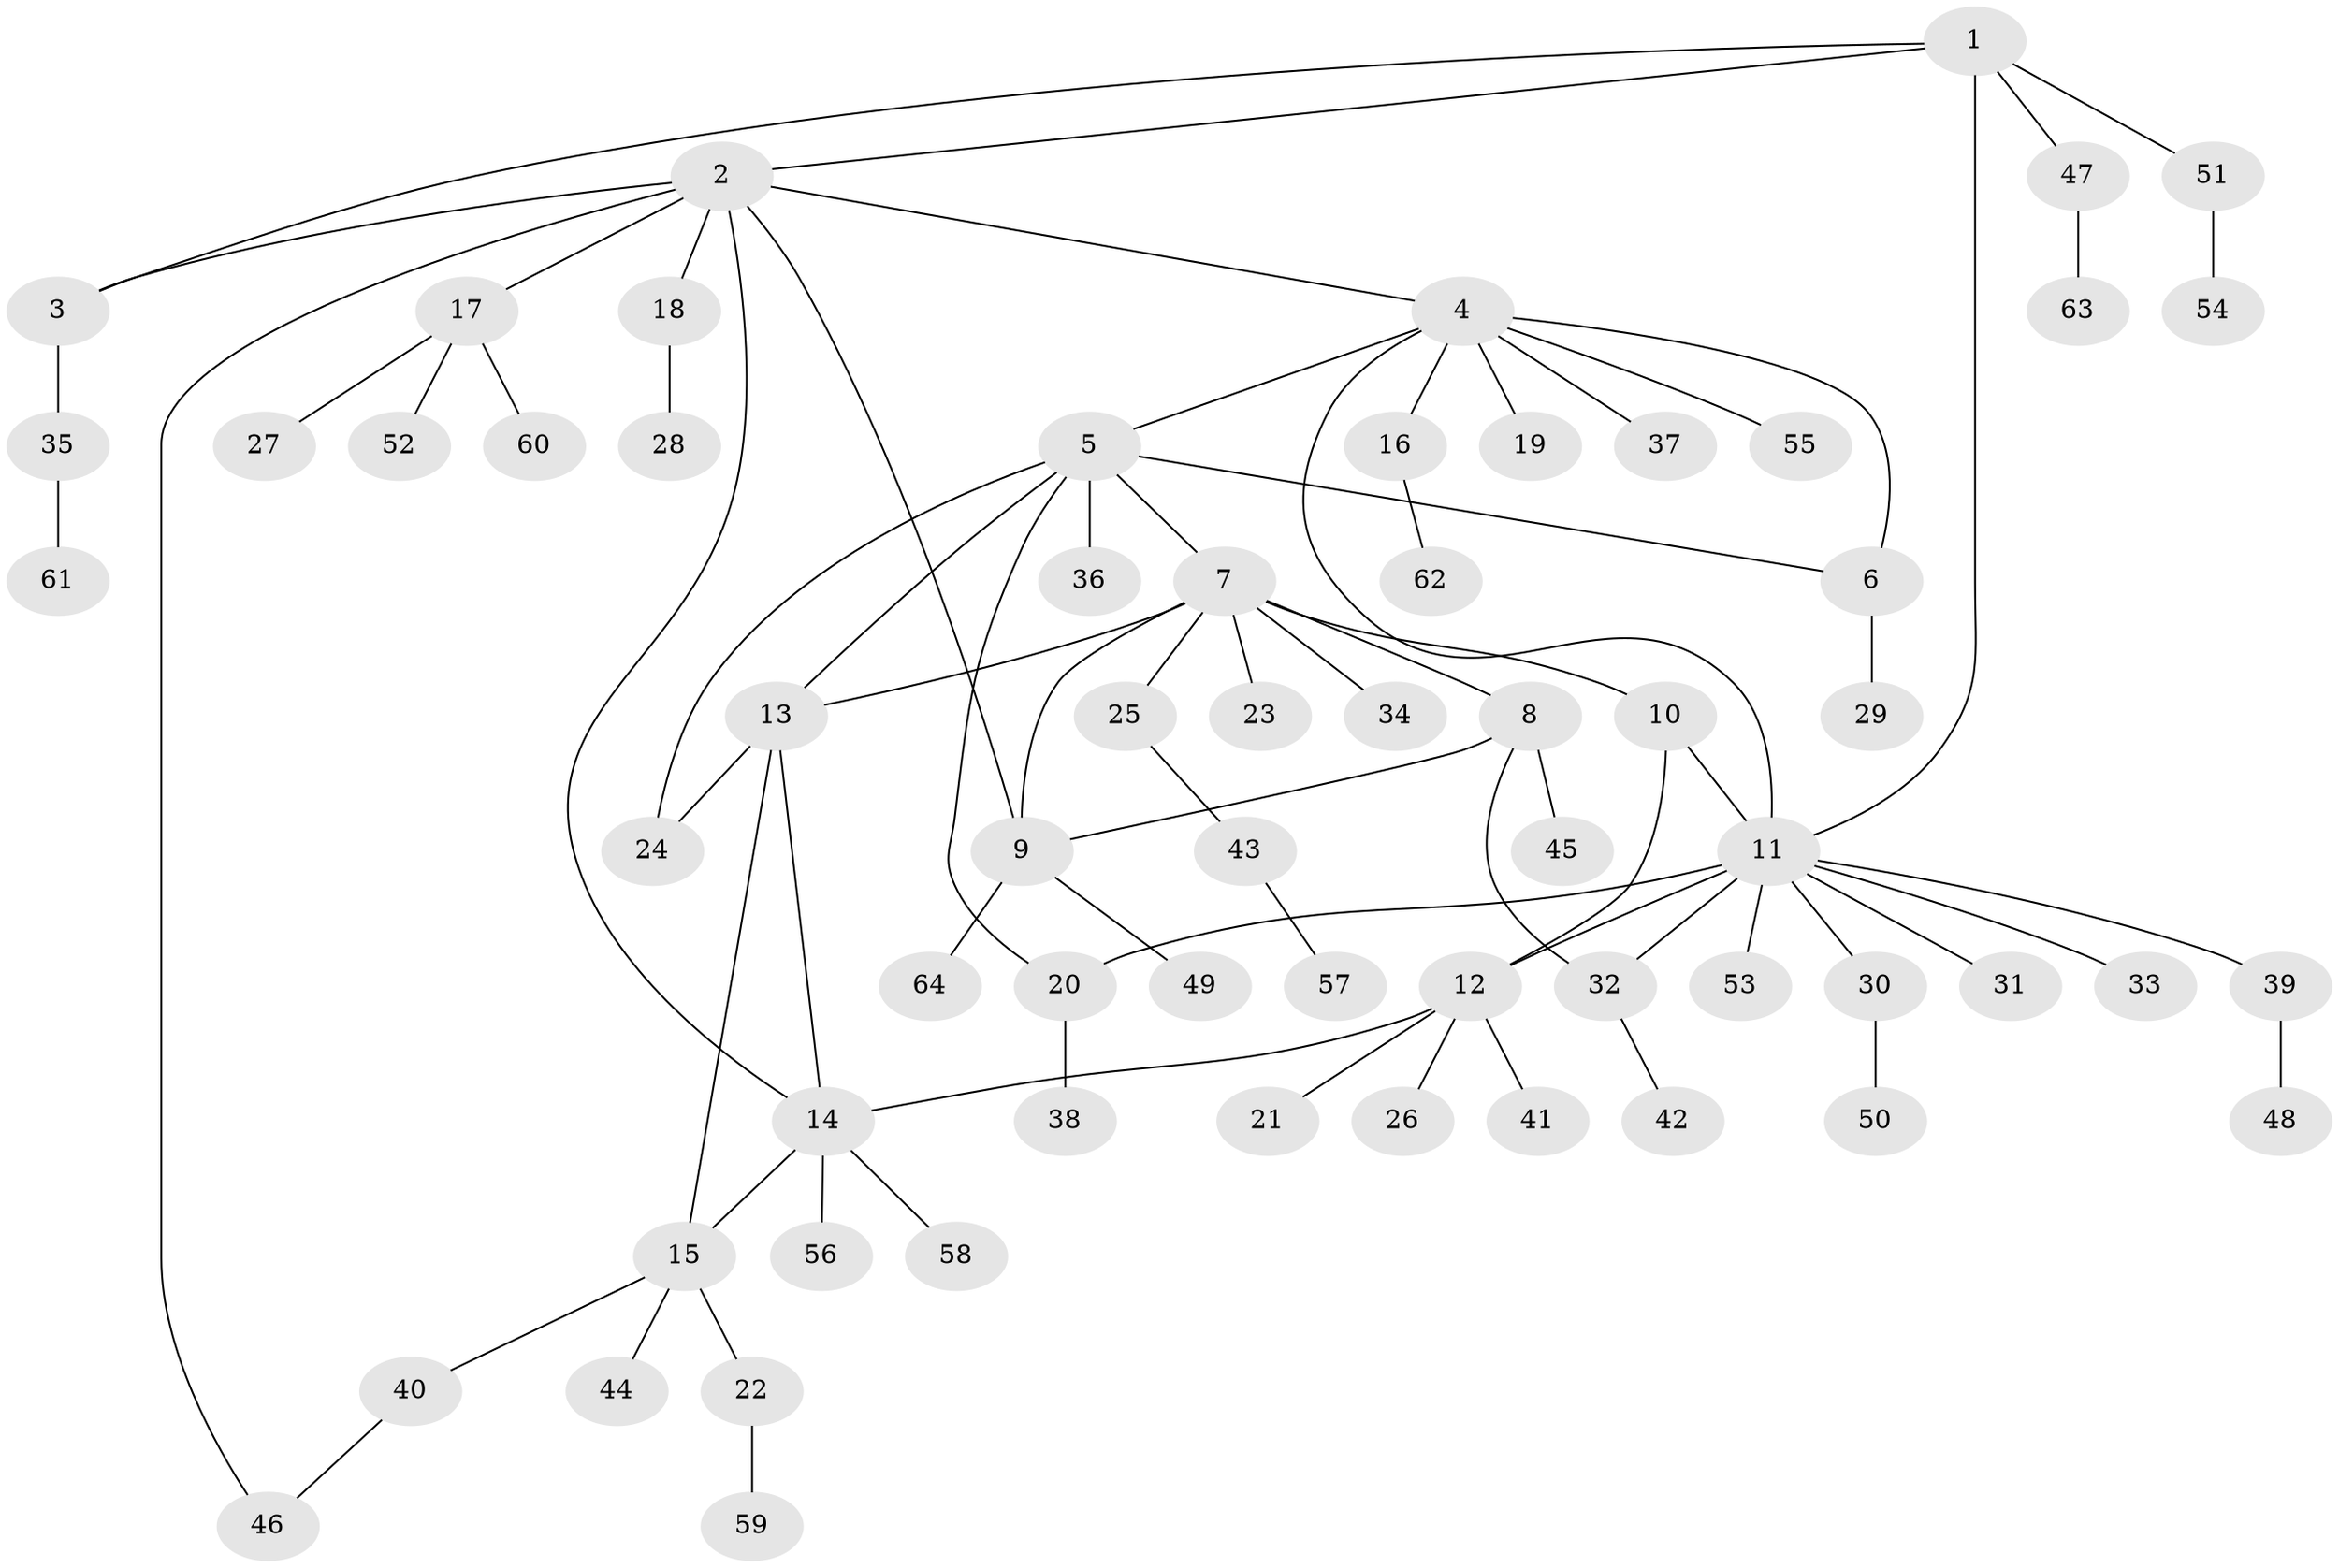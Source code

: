 // Generated by graph-tools (version 1.1) at 2025/02/03/09/25 03:02:50]
// undirected, 64 vertices, 78 edges
graph export_dot {
graph [start="1"]
  node [color=gray90,style=filled];
  1;
  2;
  3;
  4;
  5;
  6;
  7;
  8;
  9;
  10;
  11;
  12;
  13;
  14;
  15;
  16;
  17;
  18;
  19;
  20;
  21;
  22;
  23;
  24;
  25;
  26;
  27;
  28;
  29;
  30;
  31;
  32;
  33;
  34;
  35;
  36;
  37;
  38;
  39;
  40;
  41;
  42;
  43;
  44;
  45;
  46;
  47;
  48;
  49;
  50;
  51;
  52;
  53;
  54;
  55;
  56;
  57;
  58;
  59;
  60;
  61;
  62;
  63;
  64;
  1 -- 2;
  1 -- 3;
  1 -- 11;
  1 -- 47;
  1 -- 51;
  2 -- 3;
  2 -- 4;
  2 -- 9;
  2 -- 14;
  2 -- 17;
  2 -- 18;
  2 -- 46;
  3 -- 35;
  4 -- 5;
  4 -- 6;
  4 -- 11;
  4 -- 16;
  4 -- 19;
  4 -- 37;
  4 -- 55;
  5 -- 6;
  5 -- 7;
  5 -- 13;
  5 -- 20;
  5 -- 24;
  5 -- 36;
  6 -- 29;
  7 -- 8;
  7 -- 9;
  7 -- 10;
  7 -- 13;
  7 -- 23;
  7 -- 25;
  7 -- 34;
  8 -- 9;
  8 -- 32;
  8 -- 45;
  9 -- 49;
  9 -- 64;
  10 -- 11;
  10 -- 12;
  11 -- 12;
  11 -- 20;
  11 -- 30;
  11 -- 31;
  11 -- 32;
  11 -- 33;
  11 -- 39;
  11 -- 53;
  12 -- 14;
  12 -- 21;
  12 -- 26;
  12 -- 41;
  13 -- 14;
  13 -- 15;
  13 -- 24;
  14 -- 15;
  14 -- 56;
  14 -- 58;
  15 -- 22;
  15 -- 40;
  15 -- 44;
  16 -- 62;
  17 -- 27;
  17 -- 52;
  17 -- 60;
  18 -- 28;
  20 -- 38;
  22 -- 59;
  25 -- 43;
  30 -- 50;
  32 -- 42;
  35 -- 61;
  39 -- 48;
  40 -- 46;
  43 -- 57;
  47 -- 63;
  51 -- 54;
}
